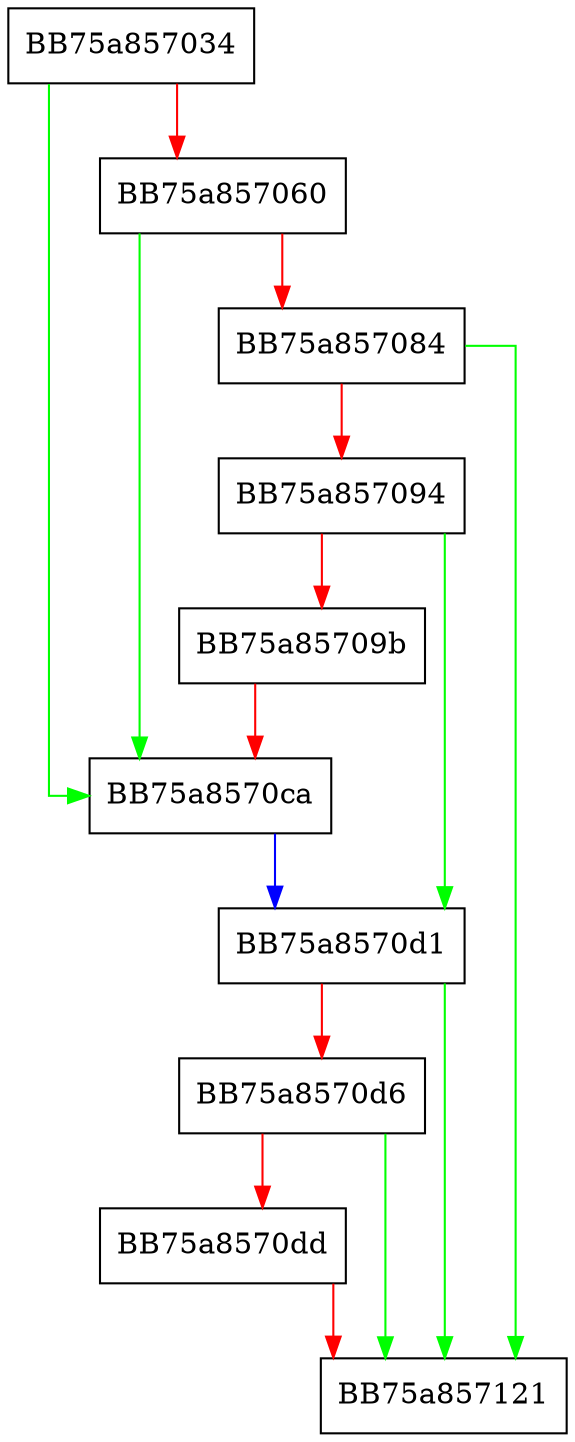 digraph IsProcessExcluded {
  node [shape="box"];
  graph [splines=ortho];
  BB75a857034 -> BB75a8570ca [color="green"];
  BB75a857034 -> BB75a857060 [color="red"];
  BB75a857060 -> BB75a8570ca [color="green"];
  BB75a857060 -> BB75a857084 [color="red"];
  BB75a857084 -> BB75a857121 [color="green"];
  BB75a857084 -> BB75a857094 [color="red"];
  BB75a857094 -> BB75a8570d1 [color="green"];
  BB75a857094 -> BB75a85709b [color="red"];
  BB75a85709b -> BB75a8570ca [color="red"];
  BB75a8570ca -> BB75a8570d1 [color="blue"];
  BB75a8570d1 -> BB75a857121 [color="green"];
  BB75a8570d1 -> BB75a8570d6 [color="red"];
  BB75a8570d6 -> BB75a857121 [color="green"];
  BB75a8570d6 -> BB75a8570dd [color="red"];
  BB75a8570dd -> BB75a857121 [color="red"];
}